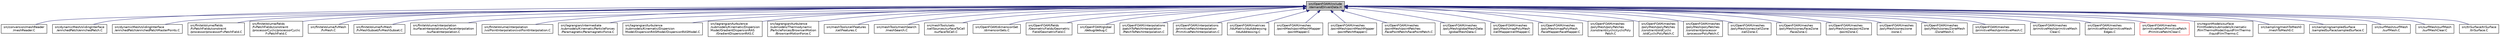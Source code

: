 digraph "src/OpenFOAM/include/demandDrivenData.H"
{
  bgcolor="transparent";
  edge [fontname="Helvetica",fontsize="10",labelfontname="Helvetica",labelfontsize="10"];
  node [fontname="Helvetica",fontsize="10",shape=record];
  Node1 [label="src/OpenFOAM/include\l/demandDrivenData.H",height=0.2,width=0.4,color="black", fillcolor="grey75", style="filled", fontcolor="black"];
  Node1 -> Node2 [dir="back",color="midnightblue",fontsize="10",style="solid",fontname="Helvetica"];
  Node2 [label="src/conversion/meshReader\l/meshReader.C",height=0.2,width=0.4,color="black",URL="$a04697.html"];
  Node1 -> Node3 [dir="back",color="midnightblue",fontsize="10",style="solid",fontname="Helvetica"];
  Node3 [label="src/dynamicMesh/slidingInterface\l/enrichedPatch/enrichedPatch.C",height=0.2,width=0.4,color="black",URL="$a04919.html"];
  Node1 -> Node4 [dir="back",color="midnightblue",fontsize="10",style="solid",fontname="Helvetica"];
  Node4 [label="src/dynamicMesh/slidingInterface\l/enrichedPatch/enrichedPatchMasterPoints.C",height=0.2,width=0.4,color="black",URL="$a04923.html"];
  Node1 -> Node5 [dir="back",color="midnightblue",fontsize="10",style="solid",fontname="Helvetica"];
  Node5 [label="src/finiteVolume/fields\l/fvPatchFields/constraint\l/processor/processorFvPatchField.C",height=0.2,width=0.4,color="black",URL="$a05243.html"];
  Node1 -> Node6 [dir="back",color="midnightblue",fontsize="10",style="solid",fontname="Helvetica"];
  Node6 [label="src/finiteVolume/fields\l/fvPatchFields/constraint\l/processorCyclic/processorCyclic\lFvPatchField.C",height=0.2,width=0.4,color="black",URL="$a05250.html"];
  Node1 -> Node7 [dir="back",color="midnightblue",fontsize="10",style="solid",fontname="Helvetica"];
  Node7 [label="src/finiteVolume/fvMesh\l/fvMesh.C",height=0.2,width=0.4,color="black",URL="$a05870.html"];
  Node1 -> Node8 [dir="back",color="midnightblue",fontsize="10",style="solid",fontname="Helvetica"];
  Node8 [label="src/finiteVolume/fvMesh\l/fvMeshSubset/fvMeshSubset.C",height=0.2,width=0.4,color="black",URL="$a05880.html",tooltip="Post-processing mesh subset tool. Given the original mesh and the list of selected cells..."];
  Node1 -> Node9 [dir="back",color="midnightblue",fontsize="10",style="solid",fontname="Helvetica"];
  Node9 [label="src/finiteVolume/interpolation\l/surfaceInterpolation/surfaceInterpolation\l/surfaceInterpolation.C",height=0.2,width=0.4,color="black",URL="$a06146.html",tooltip="Cell to face interpolation scheme. Included in fvMesh. "];
  Node1 -> Node10 [dir="back",color="midnightblue",fontsize="10",style="solid",fontname="Helvetica"];
  Node10 [label="src/finiteVolume/interpolation\l/volPointInterpolation/volPointInterpolation.C",height=0.2,width=0.4,color="black",URL="$a06155.html"];
  Node1 -> Node11 [dir="back",color="midnightblue",fontsize="10",style="solid",fontname="Helvetica"];
  Node11 [label="src/lagrangian/intermediate\l/submodels/Kinematic/ParticleForces\l/Paramagnetic/ParamagneticForce.C",height=0.2,width=0.4,color="black",URL="$a06699.html"];
  Node1 -> Node12 [dir="back",color="midnightblue",fontsize="10",style="solid",fontname="Helvetica"];
  Node12 [label="src/lagrangian/turbulence\l/submodels/Kinematic/Dispersion\lModel/DispersionRASModel/DispersionRASModel.C",height=0.2,width=0.4,color="black",URL="$a07013.html"];
  Node1 -> Node13 [dir="back",color="midnightblue",fontsize="10",style="solid",fontname="Helvetica"];
  Node13 [label="src/lagrangian/turbulence\l/submodels/Kinematic/Dispersion\lModel/GradientDispersionRAS\l/GradientDispersionRAS.C",height=0.2,width=0.4,color="black",URL="$a07015.html"];
  Node1 -> Node14 [dir="back",color="midnightblue",fontsize="10",style="solid",fontname="Helvetica"];
  Node14 [label="src/lagrangian/turbulence\l/submodels/Thermodynamic\l/ParticleForces/BrownianMotion\l/BrownianMotionForce.C",height=0.2,width=0.4,color="black",URL="$a07019.html"];
  Node1 -> Node15 [dir="back",color="midnightblue",fontsize="10",style="solid",fontname="Helvetica"];
  Node15 [label="src/meshTools/cellFeatures\l/cellFeatures.C",height=0.2,width=0.4,color="black",URL="$a07235.html"];
  Node1 -> Node16 [dir="back",color="midnightblue",fontsize="10",style="solid",fontname="Helvetica"];
  Node16 [label="src/meshTools/meshSearch\l/meshSearch.C",height=0.2,width=0.4,color="black",URL="$a07287.html"];
  Node1 -> Node17 [dir="back",color="midnightblue",fontsize="10",style="solid",fontname="Helvetica"];
  Node17 [label="src/meshTools/sets\l/cellSources/surfaceToCell\l/surfaceToCell.C",height=0.2,width=0.4,color="black",URL="$a07395.html"];
  Node1 -> Node18 [dir="back",color="midnightblue",fontsize="10",style="solid",fontname="Helvetica"];
  Node18 [label="src/OpenFOAM/dimensionSet\l/dimensionSets.C",height=0.2,width=0.4,color="black",URL="$a07881.html"];
  Node1 -> Node19 [dir="back",color="midnightblue",fontsize="10",style="solid",fontname="Helvetica"];
  Node19 [label="src/OpenFOAM/fields\l/GeometricFields/Geometric\lField/GeometricField.C",height=0.2,width=0.4,color="black",URL="$a08019.html"];
  Node1 -> Node20 [dir="back",color="midnightblue",fontsize="10",style="solid",fontname="Helvetica"];
  Node20 [label="src/OpenFOAM/global\l/debug/debug.C",height=0.2,width=0.4,color="black",URL="$a08170.html",tooltip="Class for handling debugging switches. "];
  Node1 -> Node21 [dir="back",color="midnightblue",fontsize="10",style="solid",fontname="Helvetica"];
  Node21 [label="src/OpenFOAM/interpolations\l/patchToPatchInterpolation\l/PatchToPatchInterpolation.C",height=0.2,width=0.4,color="black",URL="$a08248.html"];
  Node1 -> Node22 [dir="back",color="midnightblue",fontsize="10",style="solid",fontname="Helvetica"];
  Node22 [label="src/OpenFOAM/interpolations\l/primitivePatchInterpolation\l/PrimitivePatchInterpolation.C",height=0.2,width=0.4,color="black",URL="$a08252.html"];
  Node1 -> Node23 [dir="back",color="midnightblue",fontsize="10",style="solid",fontname="Helvetica"];
  Node23 [label="src/OpenFOAM/matrices\l/lduMatrix/lduAddressing\l/lduAddressing.C",height=0.2,width=0.4,color="black",URL="$a08260.html"];
  Node1 -> Node24 [dir="back",color="midnightblue",fontsize="10",style="solid",fontname="Helvetica"];
  Node24 [label="src/OpenFOAM/meshes\l/pointMesh/pointMeshMapper\l/pointMapper.C",height=0.2,width=0.4,color="black",URL="$a08557.html"];
  Node1 -> Node25 [dir="back",color="midnightblue",fontsize="10",style="solid",fontname="Helvetica"];
  Node25 [label="src/OpenFOAM/meshes\l/pointMesh/pointMeshMapper\l/pointPatchMapper.C",height=0.2,width=0.4,color="black",URL="$a08560.html"];
  Node1 -> Node26 [dir="back",color="midnightblue",fontsize="10",style="solid",fontname="Helvetica"];
  Node26 [label="src/OpenFOAM/meshes\l/pointMesh/pointPatches\l/facePointPatch/facePointPatch.C",height=0.2,width=0.4,color="black",URL="$a08588.html"];
  Node1 -> Node27 [dir="back",color="midnightblue",fontsize="10",style="solid",fontname="Helvetica"];
  Node27 [label="src/OpenFOAM/meshes\l/polyMesh/globalMeshData\l/globalMeshData.C",height=0.2,width=0.4,color="black",URL="$a08598.html"];
  Node1 -> Node28 [dir="back",color="midnightblue",fontsize="10",style="solid",fontname="Helvetica"];
  Node28 [label="src/OpenFOAM/meshes\l/polyMesh/mapPolyMesh\l/cellMapper/cellMapper.C",height=0.2,width=0.4,color="black",URL="$a08604.html"];
  Node1 -> Node29 [dir="back",color="midnightblue",fontsize="10",style="solid",fontname="Helvetica"];
  Node29 [label="src/OpenFOAM/meshes\l/polyMesh/mapPolyMesh\l/faceMapper/faceMapper.C",height=0.2,width=0.4,color="black",URL="$a08606.html"];
  Node1 -> Node30 [dir="back",color="midnightblue",fontsize="10",style="solid",fontname="Helvetica"];
  Node30 [label="src/OpenFOAM/meshes\l/polyMesh/polyPatches\l/constraint/cyclic/cyclicPoly\lPatch.C",height=0.2,width=0.4,color="black",URL="$a08649.html"];
  Node1 -> Node31 [dir="back",color="midnightblue",fontsize="10",style="solid",fontname="Helvetica"];
  Node31 [label="src/OpenFOAM/meshes\l/polyMesh/polyPatches\l/constraint/oldCyclic\l/oldCyclicPolyPatch.C",height=0.2,width=0.4,color="black",URL="$a08657.html"];
  Node1 -> Node32 [dir="back",color="midnightblue",fontsize="10",style="solid",fontname="Helvetica"];
  Node32 [label="src/OpenFOAM/meshes\l/polyMesh/polyPatches\l/constraint/processor\l/processorPolyPatch.C",height=0.2,width=0.4,color="black",URL="$a08659.html"];
  Node1 -> Node33 [dir="back",color="midnightblue",fontsize="10",style="solid",fontname="Helvetica"];
  Node33 [label="src/OpenFOAM/meshes\l/polyMesh/zones/cellZone\l/cellZone.C",height=0.2,width=0.4,color="black",URL="$a08679.html"];
  Node1 -> Node34 [dir="back",color="midnightblue",fontsize="10",style="solid",fontname="Helvetica"];
  Node34 [label="src/OpenFOAM/meshes\l/polyMesh/zones/faceZone\l/faceZone.C",height=0.2,width=0.4,color="black",URL="$a08683.html"];
  Node1 -> Node35 [dir="back",color="midnightblue",fontsize="10",style="solid",fontname="Helvetica"];
  Node35 [label="src/OpenFOAM/meshes\l/polyMesh/zones/pointZone\l/pointZone.C",height=0.2,width=0.4,color="black",URL="$a08689.html"];
  Node1 -> Node36 [dir="back",color="midnightblue",fontsize="10",style="solid",fontname="Helvetica"];
  Node36 [label="src/OpenFOAM/meshes\l/polyMesh/zones/zone\l/zone.C",height=0.2,width=0.4,color="black",URL="$a08692.html"];
  Node1 -> Node37 [dir="back",color="midnightblue",fontsize="10",style="solid",fontname="Helvetica"];
  Node37 [label="src/OpenFOAM/meshes\l/polyMesh/zones/ZoneMesh\l/ZoneMesh.C",height=0.2,width=0.4,color="black",URL="$a08700.html"];
  Node1 -> Node38 [dir="back",color="midnightblue",fontsize="10",style="solid",fontname="Helvetica"];
  Node38 [label="src/OpenFOAM/meshes\l/primitiveMesh/primitiveMesh.C",height=0.2,width=0.4,color="black",URL="$a08714.html"];
  Node1 -> Node39 [dir="back",color="midnightblue",fontsize="10",style="solid",fontname="Helvetica"];
  Node39 [label="src/OpenFOAM/meshes\l/primitiveMesh/primitiveMesh\lClear.C",height=0.2,width=0.4,color="black",URL="$a08727.html"];
  Node1 -> Node40 [dir="back",color="midnightblue",fontsize="10",style="solid",fontname="Helvetica"];
  Node40 [label="src/OpenFOAM/meshes\l/primitiveMesh/primitiveMesh\lEdges.C",height=0.2,width=0.4,color="black",URL="$a08730.html"];
  Node1 -> Node41 [dir="back",color="midnightblue",fontsize="10",style="solid",fontname="Helvetica"];
  Node41 [label="src/OpenFOAM/meshes\l/primitiveMesh/PrimitivePatch\l/PrimitivePatchClear.C",height=0.2,width=0.4,color="red",URL="$a08747.html"];
  Node1 -> Node42 [dir="back",color="midnightblue",fontsize="10",style="solid",fontname="Helvetica"];
  Node42 [label="src/regionModels/surface\lFilmModels/submodels/kinematic\l/filmThermoModel/liquidFilmThermo\l/liquidFilmThermo.C",height=0.2,width=0.4,color="black",URL="$a09509.html"];
  Node1 -> Node43 [dir="back",color="midnightblue",fontsize="10",style="solid",fontname="Helvetica"];
  Node43 [label="src/sampling/meshToMesh0\l/meshToMesh0.C",height=0.2,width=0.4,color="black",URL="$a09639.html"];
  Node1 -> Node44 [dir="back",color="midnightblue",fontsize="10",style="solid",fontname="Helvetica"];
  Node44 [label="src/sampling/sampledSurface\l/sampledSurface/sampledSurface.C",height=0.2,width=0.4,color="black",URL="$a09710.html"];
  Node1 -> Node45 [dir="back",color="midnightblue",fontsize="10",style="solid",fontname="Helvetica"];
  Node45 [label="src/surfMesh/surfMesh\l/surfMesh.C",height=0.2,width=0.4,color="black",URL="$a09897.html"];
  Node1 -> Node46 [dir="back",color="midnightblue",fontsize="10",style="solid",fontname="Helvetica"];
  Node46 [label="src/surfMesh/surfMesh\l/surfMeshClear.C",height=0.2,width=0.4,color="black",URL="$a09899.html"];
  Node1 -> Node47 [dir="back",color="midnightblue",fontsize="10",style="solid",fontname="Helvetica"];
  Node47 [label="src/triSurface/triSurface\l/triSurface.C",height=0.2,width=0.4,color="black",URL="$a10488.html"];
}
